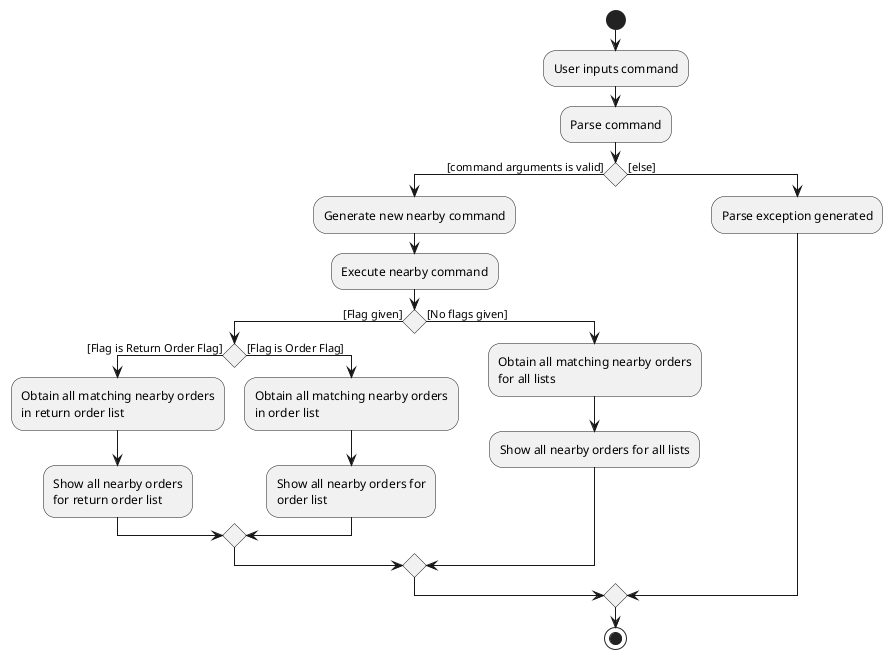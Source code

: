 @startuml
start
:User inputs command;
:Parse command;

if () then ([command arguments is valid])
    :Generate new nearby command;
    :Execute nearby command;
    if () then ([Flag given])
        if () then ([Flag is Return Order Flag])
        :Obtain all matching nearby orders
        in return order list;
        :Show all nearby orders
        for return order list;
        else ([Flag is Order Flag])
        :Obtain all matching nearby orders
        in order list;
        :Show all nearby orders for
        order list;
        endif
    else ([No flags given])
        :Obtain all matching nearby orders
        for all lists;
        :Show all nearby orders for all lists;
    endif
else ([else])
    :Parse exception generated;
endif

stop
@enduml
